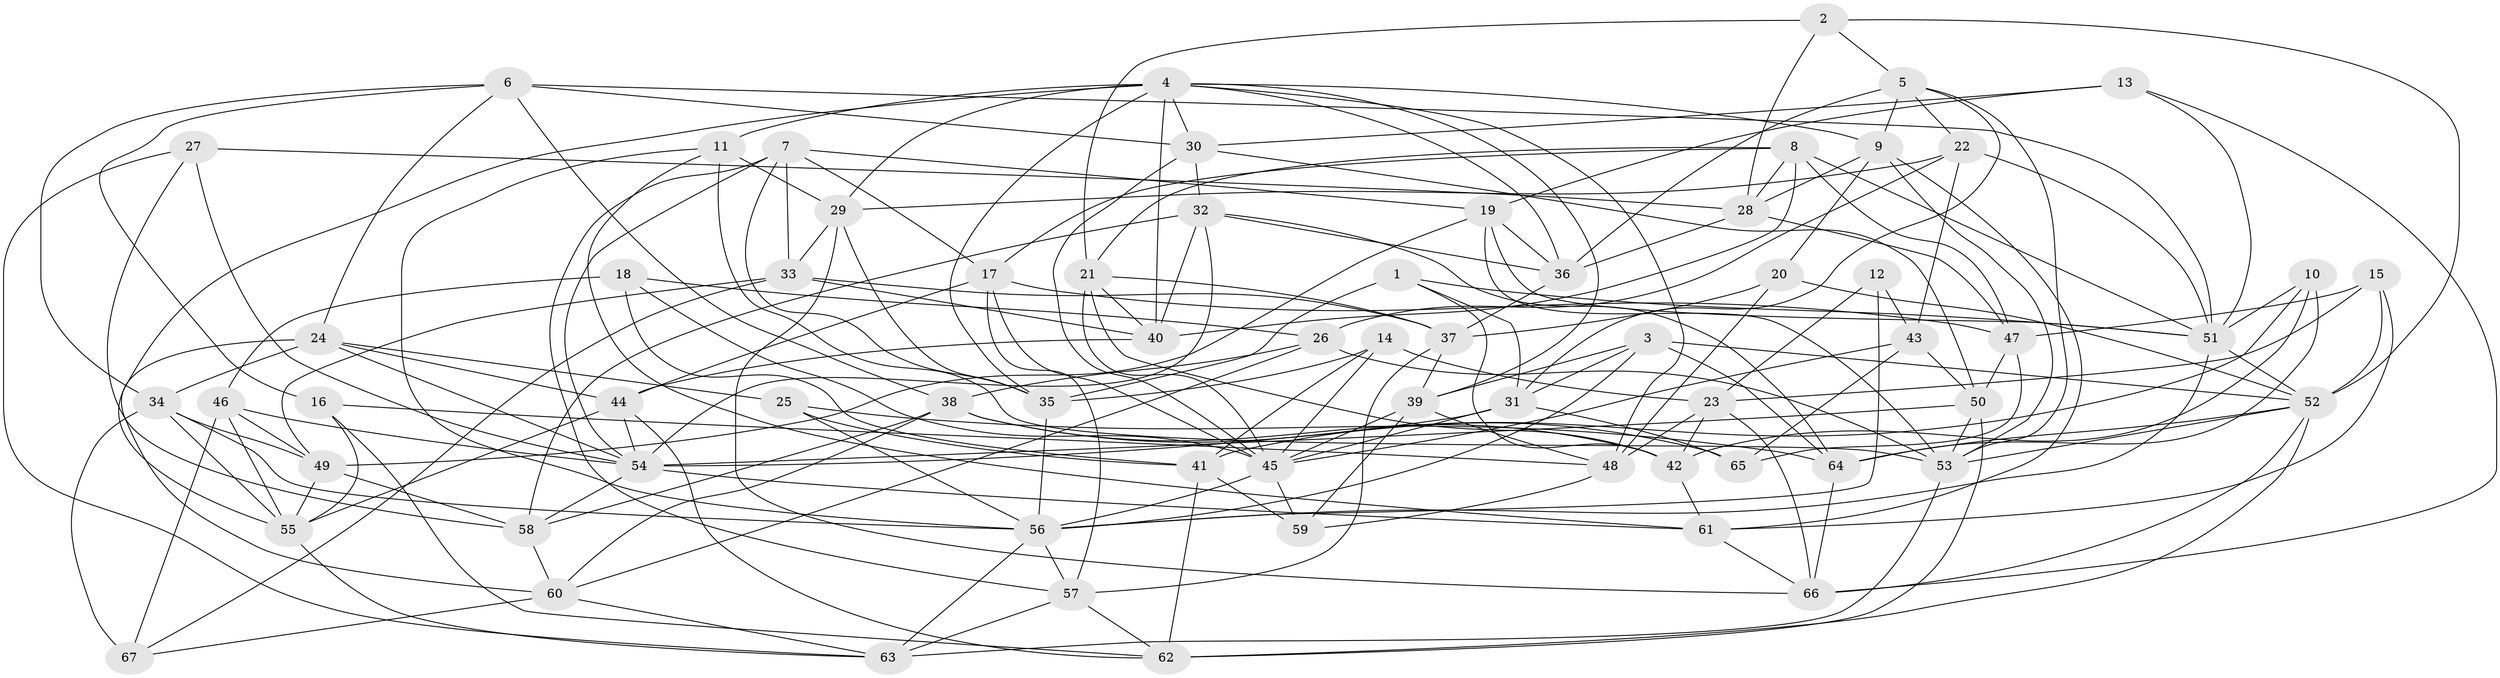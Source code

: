// original degree distribution, {4: 1.0}
// Generated by graph-tools (version 1.1) at 2025/26/03/09/25 03:26:55]
// undirected, 67 vertices, 195 edges
graph export_dot {
graph [start="1"]
  node [color=gray90,style=filled];
  1;
  2;
  3;
  4;
  5;
  6;
  7;
  8;
  9;
  10;
  11;
  12;
  13;
  14;
  15;
  16;
  17;
  18;
  19;
  20;
  21;
  22;
  23;
  24;
  25;
  26;
  27;
  28;
  29;
  30;
  31;
  32;
  33;
  34;
  35;
  36;
  37;
  38;
  39;
  40;
  41;
  42;
  43;
  44;
  45;
  46;
  47;
  48;
  49;
  50;
  51;
  52;
  53;
  54;
  55;
  56;
  57;
  58;
  59;
  60;
  61;
  62;
  63;
  64;
  65;
  66;
  67;
  1 -- 31 [weight=1.0];
  1 -- 35 [weight=1.0];
  1 -- 42 [weight=1.0];
  1 -- 51 [weight=1.0];
  2 -- 5 [weight=1.0];
  2 -- 21 [weight=1.0];
  2 -- 28 [weight=1.0];
  2 -- 52 [weight=1.0];
  3 -- 31 [weight=1.0];
  3 -- 39 [weight=1.0];
  3 -- 52 [weight=2.0];
  3 -- 56 [weight=1.0];
  3 -- 64 [weight=1.0];
  4 -- 9 [weight=1.0];
  4 -- 11 [weight=1.0];
  4 -- 29 [weight=1.0];
  4 -- 30 [weight=1.0];
  4 -- 35 [weight=1.0];
  4 -- 36 [weight=1.0];
  4 -- 39 [weight=1.0];
  4 -- 40 [weight=1.0];
  4 -- 48 [weight=1.0];
  4 -- 55 [weight=1.0];
  5 -- 9 [weight=1.0];
  5 -- 22 [weight=1.0];
  5 -- 31 [weight=1.0];
  5 -- 36 [weight=1.0];
  5 -- 53 [weight=1.0];
  6 -- 16 [weight=1.0];
  6 -- 24 [weight=1.0];
  6 -- 30 [weight=1.0];
  6 -- 34 [weight=1.0];
  6 -- 38 [weight=1.0];
  6 -- 51 [weight=1.0];
  7 -- 17 [weight=1.0];
  7 -- 19 [weight=1.0];
  7 -- 33 [weight=1.0];
  7 -- 35 [weight=1.0];
  7 -- 54 [weight=1.0];
  7 -- 57 [weight=1.0];
  8 -- 17 [weight=1.0];
  8 -- 21 [weight=1.0];
  8 -- 28 [weight=1.0];
  8 -- 40 [weight=1.0];
  8 -- 47 [weight=1.0];
  8 -- 51 [weight=1.0];
  9 -- 20 [weight=1.0];
  9 -- 28 [weight=1.0];
  9 -- 53 [weight=1.0];
  9 -- 61 [weight=1.0];
  10 -- 41 [weight=1.0];
  10 -- 42 [weight=1.0];
  10 -- 51 [weight=1.0];
  10 -- 64 [weight=1.0];
  11 -- 29 [weight=1.0];
  11 -- 53 [weight=2.0];
  11 -- 56 [weight=1.0];
  11 -- 61 [weight=1.0];
  12 -- 23 [weight=1.0];
  12 -- 43 [weight=2.0];
  12 -- 56 [weight=1.0];
  13 -- 19 [weight=1.0];
  13 -- 30 [weight=1.0];
  13 -- 51 [weight=1.0];
  13 -- 66 [weight=1.0];
  14 -- 23 [weight=1.0];
  14 -- 35 [weight=1.0];
  14 -- 41 [weight=1.0];
  14 -- 45 [weight=1.0];
  15 -- 23 [weight=1.0];
  15 -- 47 [weight=1.0];
  15 -- 52 [weight=1.0];
  15 -- 61 [weight=1.0];
  16 -- 48 [weight=1.0];
  16 -- 55 [weight=1.0];
  16 -- 62 [weight=1.0];
  17 -- 44 [weight=1.0];
  17 -- 45 [weight=1.0];
  17 -- 47 [weight=1.0];
  17 -- 57 [weight=1.0];
  18 -- 26 [weight=1.0];
  18 -- 41 [weight=1.0];
  18 -- 45 [weight=1.0];
  18 -- 46 [weight=1.0];
  19 -- 36 [weight=1.0];
  19 -- 49 [weight=1.0];
  19 -- 51 [weight=1.0];
  19 -- 53 [weight=1.0];
  20 -- 37 [weight=1.0];
  20 -- 48 [weight=1.0];
  20 -- 52 [weight=1.0];
  21 -- 37 [weight=1.0];
  21 -- 40 [weight=1.0];
  21 -- 42 [weight=1.0];
  21 -- 45 [weight=1.0];
  22 -- 26 [weight=1.0];
  22 -- 29 [weight=1.0];
  22 -- 43 [weight=1.0];
  22 -- 51 [weight=2.0];
  23 -- 42 [weight=1.0];
  23 -- 48 [weight=1.0];
  23 -- 66 [weight=1.0];
  24 -- 25 [weight=1.0];
  24 -- 34 [weight=1.0];
  24 -- 44 [weight=1.0];
  24 -- 54 [weight=1.0];
  24 -- 60 [weight=1.0];
  25 -- 41 [weight=1.0];
  25 -- 56 [weight=1.0];
  25 -- 64 [weight=1.0];
  26 -- 38 [weight=1.0];
  26 -- 53 [weight=2.0];
  26 -- 60 [weight=1.0];
  27 -- 28 [weight=1.0];
  27 -- 54 [weight=1.0];
  27 -- 58 [weight=1.0];
  27 -- 63 [weight=1.0];
  28 -- 36 [weight=1.0];
  28 -- 47 [weight=1.0];
  29 -- 33 [weight=1.0];
  29 -- 35 [weight=1.0];
  29 -- 66 [weight=1.0];
  30 -- 32 [weight=1.0];
  30 -- 45 [weight=1.0];
  30 -- 50 [weight=1.0];
  31 -- 45 [weight=1.0];
  31 -- 54 [weight=1.0];
  31 -- 65 [weight=1.0];
  32 -- 36 [weight=1.0];
  32 -- 40 [weight=1.0];
  32 -- 54 [weight=1.0];
  32 -- 58 [weight=1.0];
  32 -- 64 [weight=1.0];
  33 -- 37 [weight=1.0];
  33 -- 40 [weight=1.0];
  33 -- 49 [weight=1.0];
  33 -- 67 [weight=1.0];
  34 -- 49 [weight=1.0];
  34 -- 55 [weight=1.0];
  34 -- 56 [weight=1.0];
  34 -- 67 [weight=1.0];
  35 -- 56 [weight=1.0];
  36 -- 37 [weight=1.0];
  37 -- 39 [weight=1.0];
  37 -- 57 [weight=1.0];
  38 -- 42 [weight=1.0];
  38 -- 58 [weight=1.0];
  38 -- 60 [weight=1.0];
  38 -- 65 [weight=1.0];
  39 -- 45 [weight=1.0];
  39 -- 48 [weight=1.0];
  39 -- 59 [weight=1.0];
  40 -- 44 [weight=1.0];
  41 -- 59 [weight=1.0];
  41 -- 62 [weight=1.0];
  42 -- 61 [weight=1.0];
  43 -- 45 [weight=1.0];
  43 -- 50 [weight=1.0];
  43 -- 65 [weight=1.0];
  44 -- 54 [weight=1.0];
  44 -- 55 [weight=1.0];
  44 -- 62 [weight=1.0];
  45 -- 56 [weight=1.0];
  45 -- 59 [weight=1.0];
  46 -- 49 [weight=1.0];
  46 -- 54 [weight=1.0];
  46 -- 55 [weight=2.0];
  46 -- 67 [weight=1.0];
  47 -- 50 [weight=1.0];
  47 -- 65 [weight=1.0];
  48 -- 59 [weight=1.0];
  49 -- 55 [weight=1.0];
  49 -- 58 [weight=1.0];
  50 -- 53 [weight=1.0];
  50 -- 54 [weight=1.0];
  50 -- 62 [weight=1.0];
  51 -- 52 [weight=1.0];
  51 -- 56 [weight=1.0];
  52 -- 53 [weight=1.0];
  52 -- 62 [weight=1.0];
  52 -- 64 [weight=1.0];
  52 -- 66 [weight=1.0];
  53 -- 63 [weight=1.0];
  54 -- 58 [weight=1.0];
  54 -- 61 [weight=1.0];
  55 -- 63 [weight=1.0];
  56 -- 57 [weight=1.0];
  56 -- 63 [weight=1.0];
  57 -- 62 [weight=1.0];
  57 -- 63 [weight=1.0];
  58 -- 60 [weight=1.0];
  60 -- 63 [weight=1.0];
  60 -- 67 [weight=1.0];
  61 -- 66 [weight=1.0];
  64 -- 66 [weight=1.0];
}
